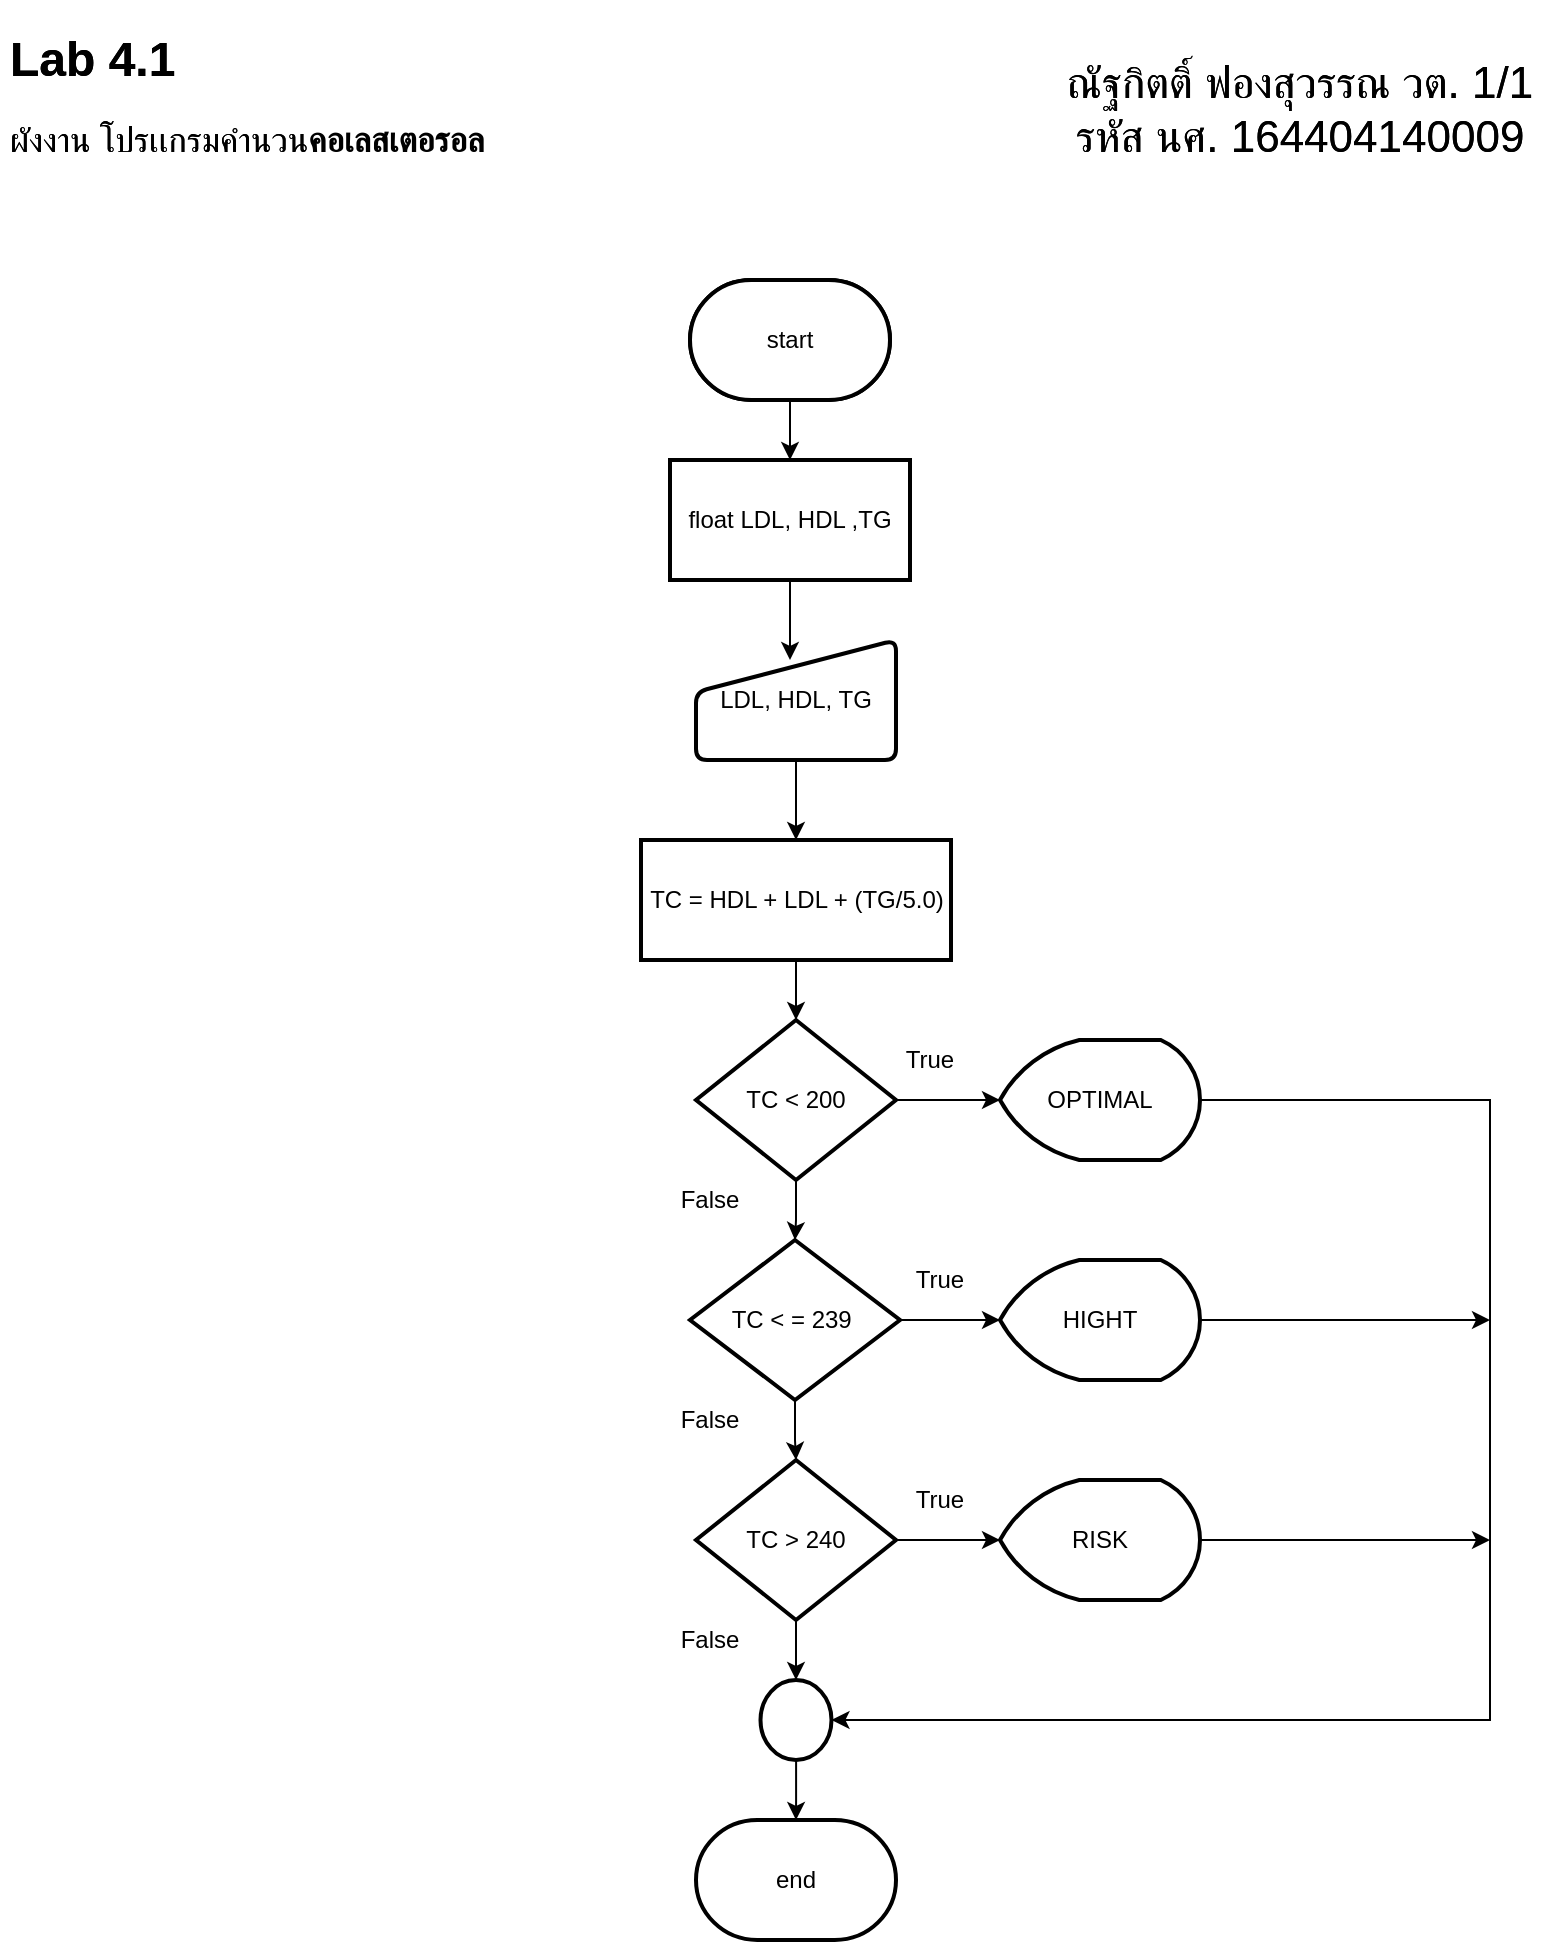 <mxfile version="14.9.4" type="github">
  <diagram id="4VX5qxL8OY-AjHxujLc7" name="Page-1">
    <mxGraphModel dx="1673" dy="1987" grid="1" gridSize="10" guides="1" tooltips="1" connect="1" arrows="1" fold="1" page="1" pageScale="1" pageWidth="850" pageHeight="1100" math="0" shadow="0">
      <root>
        <mxCell id="0" />
        <mxCell id="1" parent="0" />
        <mxCell id="r7Bqph7fw_y8MnQ4Mw1A-1" value="&lt;h1&gt;Lab 4.1&lt;/h1&gt;&lt;p&gt;&lt;font style=&quot;font-size: 17px&quot;&gt;ผังงาน โปรเเกรมคำนวน&lt;br&gt;&lt;/font&gt;&lt;/p&gt;" style="text;html=1;strokeColor=none;fillColor=none;spacing=5;spacingTop=-20;whiteSpace=wrap;overflow=hidden;rounded=0;" vertex="1" parent="1">
          <mxGeometry x="35" y="-1040" width="290" height="90" as="geometry" />
        </mxCell>
        <mxCell id="r7Bqph7fw_y8MnQ4Mw1A-2" value="&lt;font style=&quot;font-size: 22px&quot;&gt;ณัฐกิตติ์ ฟองสุวรรณ วต. 1/1&lt;br&gt;รหัส นศ. 164404140009&lt;br&gt;&lt;/font&gt;" style="text;html=1;strokeColor=none;fillColor=none;align=center;verticalAlign=middle;whiteSpace=wrap;rounded=0;" vertex="1" parent="1">
          <mxGeometry x="555" y="-1005" width="260" height="20" as="geometry" />
        </mxCell>
        <mxCell id="r7Bqph7fw_y8MnQ4Mw1A-3" value="start" style="strokeWidth=2;html=1;shape=mxgraph.flowchart.terminator;whiteSpace=wrap;" vertex="1" parent="1">
          <mxGeometry x="380" y="-910" width="100" height="60" as="geometry" />
        </mxCell>
        <mxCell id="r7Bqph7fw_y8MnQ4Mw1A-4" value="float LDL, HDL ,TG" style="rounded=0;whiteSpace=wrap;html=1;strokeWidth=2;" vertex="1" parent="1">
          <mxGeometry x="370" y="-820" width="120" height="60" as="geometry" />
        </mxCell>
        <mxCell id="r7Bqph7fw_y8MnQ4Mw1A-67" value="&lt;h1&gt;Lab 4.1&lt;/h1&gt;&lt;p&gt;&lt;font style=&quot;font-size: 17px&quot;&gt;ผังงาน โปรเเกรมคำนวน&lt;b&gt;คอเลสเตอรอล&lt;/b&gt;&lt;br&gt;&lt;/font&gt;&lt;/p&gt;" style="text;html=1;strokeColor=none;fillColor=none;spacing=5;spacingTop=-20;whiteSpace=wrap;overflow=hidden;rounded=0;" vertex="1" parent="1">
          <mxGeometry x="35" y="-1040" width="290" height="90" as="geometry" />
        </mxCell>
        <mxCell id="r7Bqph7fw_y8MnQ4Mw1A-68" value="&lt;font style=&quot;font-size: 22px&quot;&gt;ณัฐกิตติ์ ฟองสุวรรณ วต. 1/1&lt;br&gt;รหัส นศ. 164404140009&lt;br&gt;&lt;/font&gt;" style="text;html=1;strokeColor=none;fillColor=none;align=center;verticalAlign=middle;whiteSpace=wrap;rounded=0;" vertex="1" parent="1">
          <mxGeometry x="555" y="-1005" width="260" height="20" as="geometry" />
        </mxCell>
        <mxCell id="r7Bqph7fw_y8MnQ4Mw1A-97" value="" style="edgeStyle=orthogonalEdgeStyle;rounded=0;orthogonalLoop=1;jettySize=auto;html=1;" edge="1" parent="1" source="r7Bqph7fw_y8MnQ4Mw1A-70" target="r7Bqph7fw_y8MnQ4Mw1A-71">
          <mxGeometry relative="1" as="geometry" />
        </mxCell>
        <mxCell id="r7Bqph7fw_y8MnQ4Mw1A-70" value="start" style="strokeWidth=2;html=1;shape=mxgraph.flowchart.terminator;whiteSpace=wrap;" vertex="1" parent="1">
          <mxGeometry x="380" y="-910" width="100" height="60" as="geometry" />
        </mxCell>
        <mxCell id="r7Bqph7fw_y8MnQ4Mw1A-99" style="edgeStyle=orthogonalEdgeStyle;rounded=0;orthogonalLoop=1;jettySize=auto;html=1;" edge="1" parent="1" source="r7Bqph7fw_y8MnQ4Mw1A-71">
          <mxGeometry relative="1" as="geometry">
            <mxPoint x="430" y="-720" as="targetPoint" />
          </mxGeometry>
        </mxCell>
        <mxCell id="r7Bqph7fw_y8MnQ4Mw1A-71" value="float LDL, HDL ,TG" style="rounded=0;whiteSpace=wrap;html=1;strokeWidth=2;" vertex="1" parent="1">
          <mxGeometry x="370" y="-820" width="120" height="60" as="geometry" />
        </mxCell>
        <mxCell id="r7Bqph7fw_y8MnQ4Mw1A-100" value="" style="edgeStyle=orthogonalEdgeStyle;rounded=0;orthogonalLoop=1;jettySize=auto;html=1;" edge="1" parent="1" source="r7Bqph7fw_y8MnQ4Mw1A-73" target="r7Bqph7fw_y8MnQ4Mw1A-75">
          <mxGeometry relative="1" as="geometry" />
        </mxCell>
        <mxCell id="r7Bqph7fw_y8MnQ4Mw1A-73" value="LDL, HDL, TG" style="html=1;strokeWidth=2;shape=manualInput;whiteSpace=wrap;rounded=1;size=26;arcSize=11;" vertex="1" parent="1">
          <mxGeometry x="383" y="-730" width="100" height="60" as="geometry" />
        </mxCell>
        <mxCell id="r7Bqph7fw_y8MnQ4Mw1A-101" value="" style="edgeStyle=orthogonalEdgeStyle;rounded=0;orthogonalLoop=1;jettySize=auto;html=1;" edge="1" parent="1" source="r7Bqph7fw_y8MnQ4Mw1A-75" target="r7Bqph7fw_y8MnQ4Mw1A-78">
          <mxGeometry relative="1" as="geometry" />
        </mxCell>
        <mxCell id="r7Bqph7fw_y8MnQ4Mw1A-75" value="TC = HDL + LDL + (TG/5.0)" style="rounded=0;whiteSpace=wrap;html=1;strokeWidth=2;" vertex="1" parent="1">
          <mxGeometry x="355.5" y="-630" width="155" height="60" as="geometry" />
        </mxCell>
        <mxCell id="r7Bqph7fw_y8MnQ4Mw1A-102" value="" style="edgeStyle=orthogonalEdgeStyle;rounded=0;orthogonalLoop=1;jettySize=auto;html=1;" edge="1" parent="1" source="r7Bqph7fw_y8MnQ4Mw1A-78" target="r7Bqph7fw_y8MnQ4Mw1A-81">
          <mxGeometry relative="1" as="geometry" />
        </mxCell>
        <mxCell id="r7Bqph7fw_y8MnQ4Mw1A-106" value="" style="edgeStyle=orthogonalEdgeStyle;rounded=0;orthogonalLoop=1;jettySize=auto;html=1;" edge="1" parent="1" source="r7Bqph7fw_y8MnQ4Mw1A-78" target="r7Bqph7fw_y8MnQ4Mw1A-86">
          <mxGeometry relative="1" as="geometry" />
        </mxCell>
        <mxCell id="r7Bqph7fw_y8MnQ4Mw1A-78" value="TC &amp;lt; 200" style="strokeWidth=2;html=1;shape=mxgraph.flowchart.decision;whiteSpace=wrap;" vertex="1" parent="1">
          <mxGeometry x="383" y="-540" width="100" height="80" as="geometry" />
        </mxCell>
        <mxCell id="r7Bqph7fw_y8MnQ4Mw1A-103" value="" style="edgeStyle=orthogonalEdgeStyle;rounded=0;orthogonalLoop=1;jettySize=auto;html=1;" edge="1" parent="1" source="r7Bqph7fw_y8MnQ4Mw1A-81" target="r7Bqph7fw_y8MnQ4Mw1A-84">
          <mxGeometry relative="1" as="geometry" />
        </mxCell>
        <mxCell id="r7Bqph7fw_y8MnQ4Mw1A-107" value="" style="edgeStyle=orthogonalEdgeStyle;rounded=0;orthogonalLoop=1;jettySize=auto;html=1;" edge="1" parent="1" source="r7Bqph7fw_y8MnQ4Mw1A-81" target="r7Bqph7fw_y8MnQ4Mw1A-88">
          <mxGeometry relative="1" as="geometry" />
        </mxCell>
        <mxCell id="r7Bqph7fw_y8MnQ4Mw1A-81" value="TC &amp;lt; = 239&amp;nbsp;" style="strokeWidth=2;html=1;shape=mxgraph.flowchart.decision;whiteSpace=wrap;" vertex="1" parent="1">
          <mxGeometry x="380" y="-430" width="105" height="80" as="geometry" />
        </mxCell>
        <mxCell id="r7Bqph7fw_y8MnQ4Mw1A-108" value="" style="edgeStyle=orthogonalEdgeStyle;rounded=0;orthogonalLoop=1;jettySize=auto;html=1;" edge="1" parent="1" source="r7Bqph7fw_y8MnQ4Mw1A-84" target="r7Bqph7fw_y8MnQ4Mw1A-90">
          <mxGeometry relative="1" as="geometry" />
        </mxCell>
        <mxCell id="r7Bqph7fw_y8MnQ4Mw1A-113" style="edgeStyle=orthogonalEdgeStyle;rounded=0;orthogonalLoop=1;jettySize=auto;html=1;entryX=0.5;entryY=0;entryDx=0;entryDy=0;entryPerimeter=0;" edge="1" parent="1" source="r7Bqph7fw_y8MnQ4Mw1A-84" target="r7Bqph7fw_y8MnQ4Mw1A-92">
          <mxGeometry relative="1" as="geometry" />
        </mxCell>
        <mxCell id="r7Bqph7fw_y8MnQ4Mw1A-84" value="TC &amp;gt; 240" style="strokeWidth=2;html=1;shape=mxgraph.flowchart.decision;whiteSpace=wrap;" vertex="1" parent="1">
          <mxGeometry x="383" y="-320" width="100" height="80" as="geometry" />
        </mxCell>
        <mxCell id="r7Bqph7fw_y8MnQ4Mw1A-109" style="edgeStyle=orthogonalEdgeStyle;rounded=0;orthogonalLoop=1;jettySize=auto;html=1;entryX=1;entryY=0.5;entryDx=0;entryDy=0;entryPerimeter=0;" edge="1" parent="1" source="r7Bqph7fw_y8MnQ4Mw1A-86" target="r7Bqph7fw_y8MnQ4Mw1A-92">
          <mxGeometry relative="1" as="geometry">
            <mxPoint x="470" y="-180" as="targetPoint" />
            <Array as="points">
              <mxPoint x="780" y="-500" />
              <mxPoint x="780" y="-190" />
            </Array>
          </mxGeometry>
        </mxCell>
        <mxCell id="r7Bqph7fw_y8MnQ4Mw1A-86" value="OPTIMAL" style="strokeWidth=2;html=1;shape=mxgraph.flowchart.display;whiteSpace=wrap;" vertex="1" parent="1">
          <mxGeometry x="535" y="-530" width="100" height="60" as="geometry" />
        </mxCell>
        <mxCell id="r7Bqph7fw_y8MnQ4Mw1A-110" style="edgeStyle=orthogonalEdgeStyle;rounded=0;orthogonalLoop=1;jettySize=auto;html=1;" edge="1" parent="1" source="r7Bqph7fw_y8MnQ4Mw1A-88">
          <mxGeometry relative="1" as="geometry">
            <mxPoint x="780.0" y="-390" as="targetPoint" />
          </mxGeometry>
        </mxCell>
        <mxCell id="r7Bqph7fw_y8MnQ4Mw1A-88" value="HIGHT" style="strokeWidth=2;html=1;shape=mxgraph.flowchart.display;whiteSpace=wrap;" vertex="1" parent="1">
          <mxGeometry x="535" y="-420" width="100" height="60" as="geometry" />
        </mxCell>
        <mxCell id="r7Bqph7fw_y8MnQ4Mw1A-111" style="edgeStyle=orthogonalEdgeStyle;rounded=0;orthogonalLoop=1;jettySize=auto;html=1;" edge="1" parent="1" source="r7Bqph7fw_y8MnQ4Mw1A-90">
          <mxGeometry relative="1" as="geometry">
            <mxPoint x="780.0" y="-280" as="targetPoint" />
          </mxGeometry>
        </mxCell>
        <mxCell id="r7Bqph7fw_y8MnQ4Mw1A-90" value="RISK" style="strokeWidth=2;html=1;shape=mxgraph.flowchart.display;whiteSpace=wrap;" vertex="1" parent="1">
          <mxGeometry x="535" y="-310" width="100" height="60" as="geometry" />
        </mxCell>
        <mxCell id="r7Bqph7fw_y8MnQ4Mw1A-114" value="" style="edgeStyle=orthogonalEdgeStyle;rounded=0;orthogonalLoop=1;jettySize=auto;html=1;" edge="1" parent="1" source="r7Bqph7fw_y8MnQ4Mw1A-92" target="r7Bqph7fw_y8MnQ4Mw1A-93">
          <mxGeometry relative="1" as="geometry" />
        </mxCell>
        <mxCell id="r7Bqph7fw_y8MnQ4Mw1A-92" value="" style="verticalLabelPosition=bottom;verticalAlign=top;html=1;shape=mxgraph.flowchart.on-page_reference;strokeWidth=2;" vertex="1" parent="1">
          <mxGeometry x="415.25" y="-210" width="35.5" height="40" as="geometry" />
        </mxCell>
        <mxCell id="r7Bqph7fw_y8MnQ4Mw1A-93" value="end" style="strokeWidth=2;html=1;shape=mxgraph.flowchart.terminator;whiteSpace=wrap;" vertex="1" parent="1">
          <mxGeometry x="383" y="-140" width="100" height="60" as="geometry" />
        </mxCell>
        <mxCell id="r7Bqph7fw_y8MnQ4Mw1A-115" value="True" style="text;html=1;strokeColor=none;fillColor=none;align=center;verticalAlign=middle;whiteSpace=wrap;rounded=0;" vertex="1" parent="1">
          <mxGeometry x="480" y="-530" width="40" height="20" as="geometry" />
        </mxCell>
        <mxCell id="r7Bqph7fw_y8MnQ4Mw1A-116" value="True" style="text;html=1;strokeColor=none;fillColor=none;align=center;verticalAlign=middle;whiteSpace=wrap;rounded=0;" vertex="1" parent="1">
          <mxGeometry x="485" y="-420" width="40" height="20" as="geometry" />
        </mxCell>
        <mxCell id="r7Bqph7fw_y8MnQ4Mw1A-117" value="True" style="text;html=1;strokeColor=none;fillColor=none;align=center;verticalAlign=middle;whiteSpace=wrap;rounded=0;" vertex="1" parent="1">
          <mxGeometry x="485" y="-310" width="40" height="20" as="geometry" />
        </mxCell>
        <mxCell id="r7Bqph7fw_y8MnQ4Mw1A-118" value="False" style="text;html=1;strokeColor=none;fillColor=none;align=center;verticalAlign=middle;whiteSpace=wrap;rounded=0;" vertex="1" parent="1">
          <mxGeometry x="370" y="-460" width="40" height="20" as="geometry" />
        </mxCell>
        <mxCell id="r7Bqph7fw_y8MnQ4Mw1A-120" value="False" style="text;html=1;strokeColor=none;fillColor=none;align=center;verticalAlign=middle;whiteSpace=wrap;rounded=0;" vertex="1" parent="1">
          <mxGeometry x="370" y="-350" width="40" height="20" as="geometry" />
        </mxCell>
        <mxCell id="r7Bqph7fw_y8MnQ4Mw1A-121" value="False" style="text;html=1;strokeColor=none;fillColor=none;align=center;verticalAlign=middle;whiteSpace=wrap;rounded=0;" vertex="1" parent="1">
          <mxGeometry x="370" y="-240" width="40" height="20" as="geometry" />
        </mxCell>
      </root>
    </mxGraphModel>
  </diagram>
</mxfile>
